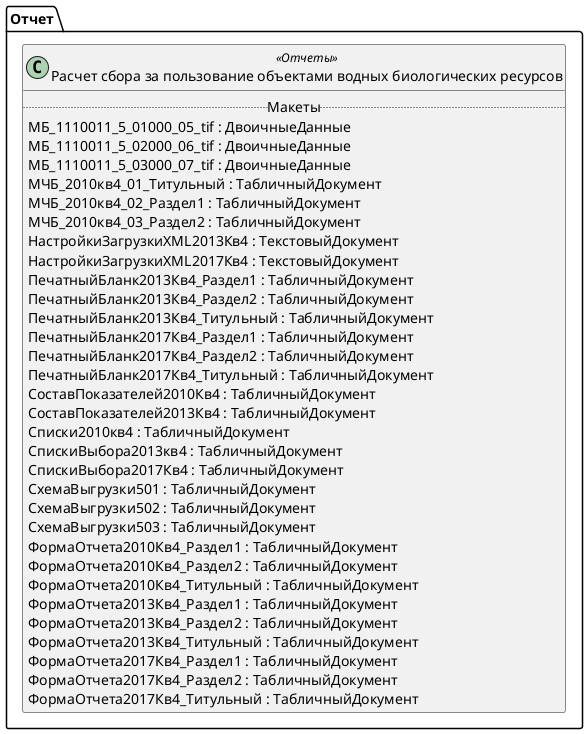 ﻿@startuml РегламентированныйОтчетВодныеБиоресурсы
'!include templates.wsd
'..\include templates.wsd
class Отчет.РегламентированныйОтчетВодныеБиоресурсы as "Расчет сбора за пользование объектами водных биологических ресурсов" <<Отчеты>>
{
..Макеты..
МБ_1110011_5_01000_05_tif : ДвоичныеДанные
МБ_1110011_5_02000_06_tif : ДвоичныеДанные
МБ_1110011_5_03000_07_tif : ДвоичныеДанные
МЧБ_2010кв4_01_Титульный : ТабличныйДокумент
МЧБ_2010кв4_02_Раздел1 : ТабличныйДокумент
МЧБ_2010кв4_03_Раздел2 : ТабличныйДокумент
НастройкиЗагрузкиXML2013Кв4 : ТекстовыйДокумент
НастройкиЗагрузкиXML2017Кв4 : ТекстовыйДокумент
ПечатныйБланк2013Кв4_Раздел1 : ТабличныйДокумент
ПечатныйБланк2013Кв4_Раздел2 : ТабличныйДокумент
ПечатныйБланк2013Кв4_Титульный : ТабличныйДокумент
ПечатныйБланк2017Кв4_Раздел1 : ТабличныйДокумент
ПечатныйБланк2017Кв4_Раздел2 : ТабличныйДокумент
ПечатныйБланк2017Кв4_Титульный : ТабличныйДокумент
СоставПоказателей2010Кв4 : ТабличныйДокумент
СоставПоказателей2013Кв4 : ТабличныйДокумент
Списки2010кв4 : ТабличныйДокумент
СпискиВыбора2013кв4 : ТабличныйДокумент
СпискиВыбора2017Кв4 : ТабличныйДокумент
СхемаВыгрузки501 : ТабличныйДокумент
СхемаВыгрузки502 : ТабличныйДокумент
СхемаВыгрузки503 : ТабличныйДокумент
ФормаОтчета2010Кв4_Раздел1 : ТабличныйДокумент
ФормаОтчета2010Кв4_Раздел2 : ТабличныйДокумент
ФормаОтчета2010Кв4_Титульный : ТабличныйДокумент
ФормаОтчета2013Кв4_Раздел1 : ТабличныйДокумент
ФормаОтчета2013Кв4_Раздел2 : ТабличныйДокумент
ФормаОтчета2013Кв4_Титульный : ТабличныйДокумент
ФормаОтчета2017Кв4_Раздел1 : ТабличныйДокумент
ФормаОтчета2017Кв4_Раздел2 : ТабличныйДокумент
ФормаОтчета2017Кв4_Титульный : ТабличныйДокумент
}
@enduml
